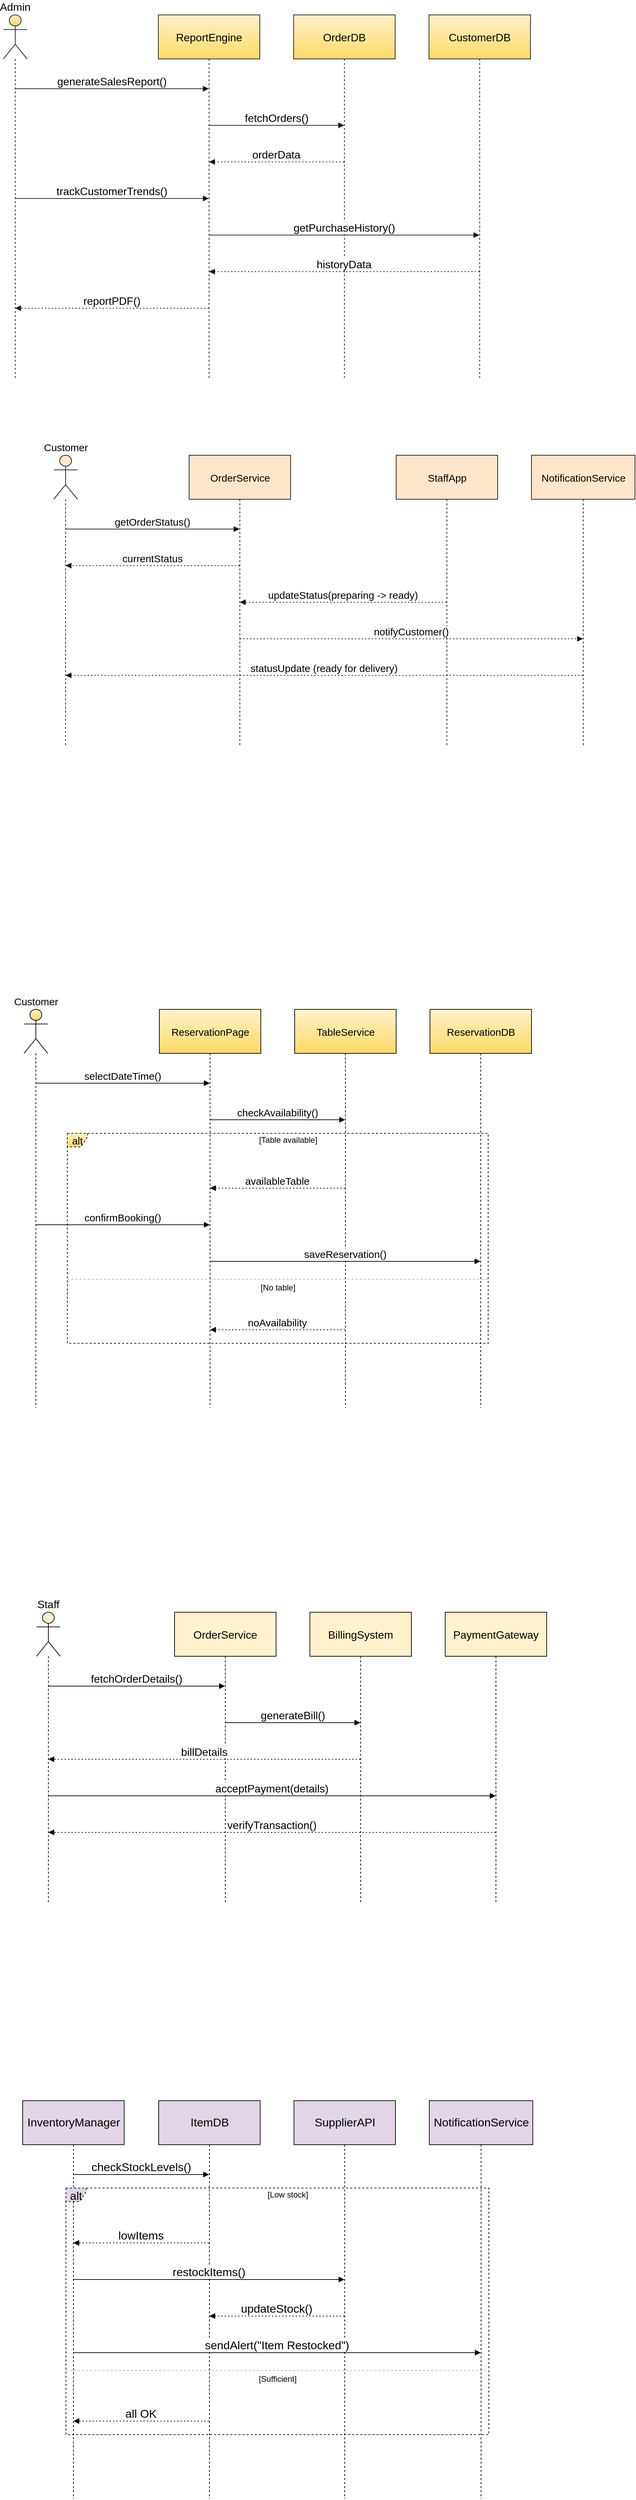 <mxfile version="26.2.14">
  <diagram name="Page-1" id="F1pVh7kdIrfAkYd5VkAY">
    <mxGraphModel dx="1554" dy="1281" grid="0" gridSize="10" guides="1" tooltips="1" connect="1" arrows="1" fold="1" page="0" pageScale="1" pageWidth="1169" pageHeight="827" math="0" shadow="0">
      <root>
        <mxCell id="0" />
        <mxCell id="1" parent="0" />
        <mxCell id="OM2I5MhCEUv6GMujd56_-37" value="Admin" style="shape=umlLifeline;perimeter=lifelinePerimeter;whiteSpace=wrap;container=1;dropTarget=0;collapsible=0;recursiveResize=0;outlineConnect=0;portConstraint=eastwest;newEdgeStyle={&quot;edgeStyle&quot;:&quot;elbowEdgeStyle&quot;,&quot;elbow&quot;:&quot;vertical&quot;,&quot;curved&quot;:0,&quot;rounded&quot;:0};participant=umlActor;verticalAlign=bottom;labelPosition=center;verticalLabelPosition=top;align=center;size=65;fillColor=#fff2cc;strokeColor=light-dark(#181816, #6d5100);fontSize=16;gradientColor=#ffd966;" vertex="1" parent="1">
          <mxGeometry x="20" y="20" width="35" height="538" as="geometry" />
        </mxCell>
        <mxCell id="OM2I5MhCEUv6GMujd56_-38" value="ReportEngine" style="shape=umlLifeline;perimeter=lifelinePerimeter;whiteSpace=wrap;container=1;dropTarget=0;collapsible=0;recursiveResize=0;outlineConnect=0;portConstraint=eastwest;newEdgeStyle={&quot;edgeStyle&quot;:&quot;elbowEdgeStyle&quot;,&quot;elbow&quot;:&quot;vertical&quot;,&quot;curved&quot;:0,&quot;rounded&quot;:0};size=65;fillColor=#fff2cc;strokeColor=light-dark(#181816, #6d5100);fontSize=16;gradientColor=#ffd966;" vertex="1" parent="1">
          <mxGeometry x="249" y="20" width="150" height="538" as="geometry" />
        </mxCell>
        <mxCell id="OM2I5MhCEUv6GMujd56_-39" value="OrderDB" style="shape=umlLifeline;perimeter=lifelinePerimeter;whiteSpace=wrap;container=1;dropTarget=0;collapsible=0;recursiveResize=0;outlineConnect=0;portConstraint=eastwest;newEdgeStyle={&quot;edgeStyle&quot;:&quot;elbowEdgeStyle&quot;,&quot;elbow&quot;:&quot;vertical&quot;,&quot;curved&quot;:0,&quot;rounded&quot;:0};size=65;fillColor=#fff2cc;strokeColor=light-dark(#181816, #6d5100);fontSize=16;gradientColor=#ffd966;" vertex="1" parent="1">
          <mxGeometry x="449" y="20" width="150" height="538" as="geometry" />
        </mxCell>
        <mxCell id="OM2I5MhCEUv6GMujd56_-40" value="CustomerDB" style="shape=umlLifeline;perimeter=lifelinePerimeter;whiteSpace=wrap;container=1;dropTarget=0;collapsible=0;recursiveResize=0;outlineConnect=0;portConstraint=eastwest;newEdgeStyle={&quot;edgeStyle&quot;:&quot;elbowEdgeStyle&quot;,&quot;elbow&quot;:&quot;vertical&quot;,&quot;curved&quot;:0,&quot;rounded&quot;:0};size=65;fillColor=#fff2cc;strokeColor=light-dark(#181816, #6d5100);fontSize=16;gradientColor=#ffd966;" vertex="1" parent="1">
          <mxGeometry x="649" y="20" width="150" height="538" as="geometry" />
        </mxCell>
        <mxCell id="OM2I5MhCEUv6GMujd56_-41" value="generateSalesReport()" style="verticalAlign=bottom;edgeStyle=elbowEdgeStyle;elbow=vertical;curved=0;rounded=0;endArrow=block;fillColor=#fff2cc;strokeColor=light-dark(#181816, #6d5100);fontSize=16;gradientColor=#ffd966;" edge="1" parent="1" source="OM2I5MhCEUv6GMujd56_-37" target="OM2I5MhCEUv6GMujd56_-38">
          <mxGeometry relative="1" as="geometry">
            <Array as="points">
              <mxPoint x="218" y="129" />
            </Array>
          </mxGeometry>
        </mxCell>
        <mxCell id="OM2I5MhCEUv6GMujd56_-42" value="fetchOrders()" style="verticalAlign=bottom;edgeStyle=elbowEdgeStyle;elbow=vertical;curved=0;rounded=0;endArrow=block;fillColor=#fff2cc;strokeColor=light-dark(#181816, #6d5100);fontSize=16;gradientColor=#ffd966;" edge="1" parent="1" source="OM2I5MhCEUv6GMujd56_-38" target="OM2I5MhCEUv6GMujd56_-39">
          <mxGeometry relative="1" as="geometry">
            <Array as="points">
              <mxPoint x="433" y="183" />
            </Array>
          </mxGeometry>
        </mxCell>
        <mxCell id="OM2I5MhCEUv6GMujd56_-43" value="orderData" style="verticalAlign=bottom;edgeStyle=elbowEdgeStyle;elbow=vertical;curved=0;rounded=0;dashed=1;dashPattern=2 3;endArrow=block;fillColor=#fff2cc;strokeColor=light-dark(#181816, #6d5100);fontSize=16;gradientColor=#ffd966;" edge="1" parent="1" source="OM2I5MhCEUv6GMujd56_-39" target="OM2I5MhCEUv6GMujd56_-38">
          <mxGeometry relative="1" as="geometry">
            <Array as="points">
              <mxPoint x="436" y="237" />
            </Array>
          </mxGeometry>
        </mxCell>
        <mxCell id="OM2I5MhCEUv6GMujd56_-44" value="trackCustomerTrends()" style="verticalAlign=bottom;edgeStyle=elbowEdgeStyle;elbow=vertical;curved=0;rounded=0;endArrow=block;fillColor=#fff2cc;strokeColor=light-dark(#181816, #6d5100);fontSize=16;gradientColor=#ffd966;" edge="1" parent="1" source="OM2I5MhCEUv6GMujd56_-37" target="OM2I5MhCEUv6GMujd56_-38">
          <mxGeometry relative="1" as="geometry">
            <Array as="points">
              <mxPoint x="218" y="291" />
            </Array>
          </mxGeometry>
        </mxCell>
        <mxCell id="OM2I5MhCEUv6GMujd56_-45" value="getPurchaseHistory()" style="verticalAlign=bottom;edgeStyle=elbowEdgeStyle;elbow=vertical;curved=0;rounded=0;endArrow=block;fillColor=#fff2cc;strokeColor=light-dark(#181816, #6d5100);fontSize=16;gradientColor=#ffd966;" edge="1" parent="1" source="OM2I5MhCEUv6GMujd56_-38" target="OM2I5MhCEUv6GMujd56_-40">
          <mxGeometry relative="1" as="geometry">
            <Array as="points">
              <mxPoint x="533" y="345" />
            </Array>
          </mxGeometry>
        </mxCell>
        <mxCell id="OM2I5MhCEUv6GMujd56_-46" value="historyData" style="verticalAlign=bottom;edgeStyle=elbowEdgeStyle;elbow=vertical;curved=0;rounded=0;dashed=1;dashPattern=2 3;endArrow=block;fillColor=#fff2cc;strokeColor=light-dark(#181816, #6d5100);fontSize=16;gradientColor=#ffd966;" edge="1" parent="1" source="OM2I5MhCEUv6GMujd56_-40" target="OM2I5MhCEUv6GMujd56_-38">
          <mxGeometry relative="1" as="geometry">
            <Array as="points">
              <mxPoint x="536" y="399" />
            </Array>
          </mxGeometry>
        </mxCell>
        <mxCell id="OM2I5MhCEUv6GMujd56_-47" value="reportPDF()" style="verticalAlign=bottom;edgeStyle=elbowEdgeStyle;elbow=vertical;curved=0;rounded=0;dashed=1;dashPattern=2 3;endArrow=block;fillColor=#fff2cc;strokeColor=light-dark(#181816, #6d5100);fontSize=16;gradientColor=#ffd966;" edge="1" parent="1" source="OM2I5MhCEUv6GMujd56_-38" target="OM2I5MhCEUv6GMujd56_-37">
          <mxGeometry relative="1" as="geometry">
            <Array as="points">
              <mxPoint x="221" y="453" />
            </Array>
          </mxGeometry>
        </mxCell>
        <mxCell id="OM2I5MhCEUv6GMujd56_-89" value="Customer" style="shape=umlLifeline;perimeter=lifelinePerimeter;whiteSpace=wrap;container=1;dropTarget=0;collapsible=0;recursiveResize=0;outlineConnect=0;portConstraint=eastwest;newEdgeStyle={&quot;edgeStyle&quot;:&quot;elbowEdgeStyle&quot;,&quot;elbow&quot;:&quot;vertical&quot;,&quot;curved&quot;:0,&quot;rounded&quot;:0};participant=umlActor;verticalAlign=bottom;labelPosition=center;verticalLabelPosition=top;align=center;size=65;fillColor=#ffe6cc;strokeColor=light-dark(#151513, #996500);fontSize=15;" vertex="1" parent="1">
          <mxGeometry x="94.5" y="670" width="35" height="430" as="geometry" />
        </mxCell>
        <mxCell id="OM2I5MhCEUv6GMujd56_-90" value="OrderService" style="shape=umlLifeline;perimeter=lifelinePerimeter;whiteSpace=wrap;container=1;dropTarget=0;collapsible=0;recursiveResize=0;outlineConnect=0;portConstraint=eastwest;newEdgeStyle={&quot;edgeStyle&quot;:&quot;elbowEdgeStyle&quot;,&quot;elbow&quot;:&quot;vertical&quot;,&quot;curved&quot;:0,&quot;rounded&quot;:0};size=65;fillColor=#ffe6cc;strokeColor=light-dark(#151513, #996500);fontSize=15;" vertex="1" parent="1">
          <mxGeometry x="294.5" y="670" width="150" height="430" as="geometry" />
        </mxCell>
        <mxCell id="OM2I5MhCEUv6GMujd56_-91" value="StaffApp" style="shape=umlLifeline;perimeter=lifelinePerimeter;whiteSpace=wrap;container=1;dropTarget=0;collapsible=0;recursiveResize=0;outlineConnect=0;portConstraint=eastwest;newEdgeStyle={&quot;edgeStyle&quot;:&quot;elbowEdgeStyle&quot;,&quot;elbow&quot;:&quot;vertical&quot;,&quot;curved&quot;:0,&quot;rounded&quot;:0};size=65;fillColor=#ffe6cc;strokeColor=light-dark(#151513, #996500);fontSize=15;" vertex="1" parent="1">
          <mxGeometry x="600.5" y="670" width="150" height="430" as="geometry" />
        </mxCell>
        <mxCell id="OM2I5MhCEUv6GMujd56_-92" value="NotificationService" style="shape=umlLifeline;perimeter=lifelinePerimeter;whiteSpace=wrap;container=1;dropTarget=0;collapsible=0;recursiveResize=0;outlineConnect=0;portConstraint=eastwest;newEdgeStyle={&quot;edgeStyle&quot;:&quot;elbowEdgeStyle&quot;,&quot;elbow&quot;:&quot;vertical&quot;,&quot;curved&quot;:0,&quot;rounded&quot;:0};size=65;fillColor=#ffe6cc;strokeColor=light-dark(#151513, #996500);fontSize=15;" vertex="1" parent="1">
          <mxGeometry x="800.5" y="670" width="153" height="430" as="geometry" />
        </mxCell>
        <mxCell id="OM2I5MhCEUv6GMujd56_-93" value="getOrderStatus()" style="verticalAlign=bottom;edgeStyle=elbowEdgeStyle;elbow=vertical;curved=0;rounded=0;endArrow=block;fillColor=#ffe6cc;strokeColor=light-dark(#151513, #996500);fontSize=15;" edge="1" parent="1" source="OM2I5MhCEUv6GMujd56_-89" target="OM2I5MhCEUv6GMujd56_-90">
          <mxGeometry relative="1" as="geometry">
            <Array as="points">
              <mxPoint x="278.5" y="779" />
            </Array>
          </mxGeometry>
        </mxCell>
        <mxCell id="OM2I5MhCEUv6GMujd56_-94" value="currentStatus" style="verticalAlign=bottom;edgeStyle=elbowEdgeStyle;elbow=vertical;curved=0;rounded=0;dashed=1;dashPattern=2 3;endArrow=block;fillColor=#ffe6cc;strokeColor=light-dark(#151513, #996500);fontSize=15;" edge="1" parent="1" source="OM2I5MhCEUv6GMujd56_-90" target="OM2I5MhCEUv6GMujd56_-89">
          <mxGeometry relative="1" as="geometry">
            <Array as="points">
              <mxPoint x="281.5" y="833" />
            </Array>
          </mxGeometry>
        </mxCell>
        <mxCell id="OM2I5MhCEUv6GMujd56_-95" value="updateStatus(preparing -&gt; ready)" style="verticalAlign=bottom;edgeStyle=elbowEdgeStyle;elbow=vertical;curved=0;rounded=0;dashed=1;dashPattern=2 3;endArrow=block;fillColor=#ffe6cc;strokeColor=light-dark(#151513, #996500);fontSize=15;" edge="1" parent="1" source="OM2I5MhCEUv6GMujd56_-91" target="OM2I5MhCEUv6GMujd56_-90">
          <mxGeometry relative="1" as="geometry">
            <Array as="points">
              <mxPoint x="534.5" y="887" />
            </Array>
          </mxGeometry>
        </mxCell>
        <mxCell id="OM2I5MhCEUv6GMujd56_-96" value="notifyCustomer()" style="verticalAlign=bottom;edgeStyle=elbowEdgeStyle;elbow=vertical;curved=0;rounded=0;dashed=1;dashPattern=2 3;endArrow=block;fillColor=#ffe6cc;strokeColor=light-dark(#151513, #996500);fontSize=15;" edge="1" parent="1" source="OM2I5MhCEUv6GMujd56_-90" target="OM2I5MhCEUv6GMujd56_-92">
          <mxGeometry relative="1" as="geometry">
            <Array as="points">
              <mxPoint x="631.5" y="941" />
            </Array>
          </mxGeometry>
        </mxCell>
        <mxCell id="OM2I5MhCEUv6GMujd56_-97" value="statusUpdate (ready for delivery)" style="verticalAlign=bottom;edgeStyle=elbowEdgeStyle;elbow=vertical;curved=0;rounded=0;dashed=1;dashPattern=2 3;endArrow=block;fillColor=#ffe6cc;strokeColor=light-dark(#151513, #996500);fontSize=15;" edge="1" parent="1" source="OM2I5MhCEUv6GMujd56_-92" target="OM2I5MhCEUv6GMujd56_-89">
          <mxGeometry x="0.0" relative="1" as="geometry">
            <Array as="points">
              <mxPoint x="534.5" y="995" />
            </Array>
            <mxPoint as="offset" />
          </mxGeometry>
        </mxCell>
        <mxCell id="OM2I5MhCEUv6GMujd56_-98" value="Customer" style="shape=umlLifeline;perimeter=lifelinePerimeter;whiteSpace=wrap;container=1;dropTarget=0;collapsible=0;recursiveResize=0;outlineConnect=0;portConstraint=eastwest;newEdgeStyle={&quot;edgeStyle&quot;:&quot;elbowEdgeStyle&quot;,&quot;elbow&quot;:&quot;vertical&quot;,&quot;curved&quot;:0,&quot;rounded&quot;:0};participant=umlActor;verticalAlign=bottom;labelPosition=center;verticalLabelPosition=top;align=center;size=65;fontSize=15;fillColor=#fff2cc;strokeColor=#000000;gradientColor=#ffd966;" vertex="1" parent="1">
          <mxGeometry x="50.5" y="1488" width="35" height="588" as="geometry" />
        </mxCell>
        <mxCell id="OM2I5MhCEUv6GMujd56_-99" value="ReservationPage" style="shape=umlLifeline;perimeter=lifelinePerimeter;whiteSpace=wrap;container=1;dropTarget=0;collapsible=0;recursiveResize=0;outlineConnect=0;portConstraint=eastwest;newEdgeStyle={&quot;edgeStyle&quot;:&quot;elbowEdgeStyle&quot;,&quot;elbow&quot;:&quot;vertical&quot;,&quot;curved&quot;:0,&quot;rounded&quot;:0};size=65;fontSize=15;fillColor=#fff2cc;strokeColor=#000000;gradientColor=#ffd966;" vertex="1" parent="1">
          <mxGeometry x="250.5" y="1488" width="150" height="588" as="geometry" />
        </mxCell>
        <mxCell id="OM2I5MhCEUv6GMujd56_-100" value="TableService" style="shape=umlLifeline;perimeter=lifelinePerimeter;whiteSpace=wrap;container=1;dropTarget=0;collapsible=0;recursiveResize=0;outlineConnect=0;portConstraint=eastwest;newEdgeStyle={&quot;edgeStyle&quot;:&quot;elbowEdgeStyle&quot;,&quot;elbow&quot;:&quot;vertical&quot;,&quot;curved&quot;:0,&quot;rounded&quot;:0};size=65;fontSize=15;fillColor=#fff2cc;strokeColor=#000000;gradientColor=#ffd966;" vertex="1" parent="1">
          <mxGeometry x="450.5" y="1488" width="150" height="588" as="geometry" />
        </mxCell>
        <mxCell id="OM2I5MhCEUv6GMujd56_-101" value="ReservationDB" style="shape=umlLifeline;perimeter=lifelinePerimeter;whiteSpace=wrap;container=1;dropTarget=0;collapsible=0;recursiveResize=0;outlineConnect=0;portConstraint=eastwest;newEdgeStyle={&quot;edgeStyle&quot;:&quot;elbowEdgeStyle&quot;,&quot;elbow&quot;:&quot;vertical&quot;,&quot;curved&quot;:0,&quot;rounded&quot;:0};size=65;fontSize=15;fillColor=#fff2cc;strokeColor=#000000;gradientColor=#ffd966;" vertex="1" parent="1">
          <mxGeometry x="650.5" y="1488" width="150" height="588" as="geometry" />
        </mxCell>
        <mxCell id="OM2I5MhCEUv6GMujd56_-102" value="alt" style="shape=umlFrame;dashed=1;pointerEvents=0;dropTarget=0;strokeColor=#000000;height=20;width=30;fontSize=15;fillColor=#fff2cc;gradientColor=#ffd966;" vertex="1" parent="1">
          <mxGeometry x="114.5" y="1671" width="622" height="310" as="geometry" />
        </mxCell>
        <mxCell id="OM2I5MhCEUv6GMujd56_-103" value="[Table available]" style="text;strokeColor=none;fillColor=none;align=center;verticalAlign=middle;whiteSpace=wrap;" vertex="1" parent="OM2I5MhCEUv6GMujd56_-102">
          <mxGeometry x="30" width="592" height="20" as="geometry" />
        </mxCell>
        <mxCell id="OM2I5MhCEUv6GMujd56_-104" value="[No table]" style="shape=line;dashed=1;whiteSpace=wrap;verticalAlign=top;labelPosition=center;verticalLabelPosition=middle;align=center;strokeColor=#B3B3B3;" vertex="1" parent="OM2I5MhCEUv6GMujd56_-102">
          <mxGeometry y="214" width="622" height="3" as="geometry" />
        </mxCell>
        <mxCell id="OM2I5MhCEUv6GMujd56_-105" value="selectDateTime()" style="verticalAlign=bottom;edgeStyle=elbowEdgeStyle;elbow=vertical;curved=0;rounded=0;endArrow=block;fontSize=15;fillColor=#fff2cc;strokeColor=#000000;gradientColor=#ffd966;" edge="1" parent="1" source="OM2I5MhCEUv6GMujd56_-98" target="OM2I5MhCEUv6GMujd56_-99">
          <mxGeometry relative="1" as="geometry">
            <Array as="points">
              <mxPoint x="234.5" y="1597" />
            </Array>
          </mxGeometry>
        </mxCell>
        <mxCell id="OM2I5MhCEUv6GMujd56_-106" value="checkAvailability()" style="verticalAlign=bottom;edgeStyle=elbowEdgeStyle;elbow=vertical;curved=0;rounded=0;endArrow=block;fontSize=15;fillColor=#fff2cc;strokeColor=#000000;gradientColor=#ffd966;" edge="1" parent="1" source="OM2I5MhCEUv6GMujd56_-99" target="OM2I5MhCEUv6GMujd56_-100">
          <mxGeometry relative="1" as="geometry">
            <Array as="points">
              <mxPoint x="434.5" y="1651" />
            </Array>
          </mxGeometry>
        </mxCell>
        <mxCell id="OM2I5MhCEUv6GMujd56_-107" value="availableTable" style="verticalAlign=bottom;edgeStyle=elbowEdgeStyle;elbow=vertical;curved=0;rounded=0;dashed=1;dashPattern=2 3;endArrow=block;fontSize=15;fillColor=#fff2cc;strokeColor=#000000;gradientColor=#ffd966;" edge="1" parent="1" source="OM2I5MhCEUv6GMujd56_-100" target="OM2I5MhCEUv6GMujd56_-99">
          <mxGeometry relative="1" as="geometry">
            <Array as="points">
              <mxPoint x="437.5" y="1752" />
            </Array>
          </mxGeometry>
        </mxCell>
        <mxCell id="OM2I5MhCEUv6GMujd56_-108" value="confirmBooking()" style="verticalAlign=bottom;edgeStyle=elbowEdgeStyle;elbow=vertical;curved=0;rounded=0;endArrow=block;fontSize=15;fillColor=#fff2cc;strokeColor=#000000;gradientColor=#ffd966;" edge="1" parent="1" source="OM2I5MhCEUv6GMujd56_-98" target="OM2I5MhCEUv6GMujd56_-99">
          <mxGeometry relative="1" as="geometry">
            <Array as="points">
              <mxPoint x="234.5" y="1806" />
            </Array>
          </mxGeometry>
        </mxCell>
        <mxCell id="OM2I5MhCEUv6GMujd56_-109" value="saveReservation()" style="verticalAlign=bottom;edgeStyle=elbowEdgeStyle;elbow=vertical;curved=0;rounded=0;endArrow=block;fontSize=15;fillColor=#fff2cc;strokeColor=#000000;gradientColor=#ffd966;" edge="1" parent="1" source="OM2I5MhCEUv6GMujd56_-99" target="OM2I5MhCEUv6GMujd56_-101">
          <mxGeometry relative="1" as="geometry">
            <Array as="points">
              <mxPoint x="534.5" y="1860" />
            </Array>
          </mxGeometry>
        </mxCell>
        <mxCell id="OM2I5MhCEUv6GMujd56_-110" value="noAvailability" style="verticalAlign=bottom;edgeStyle=elbowEdgeStyle;elbow=vertical;curved=0;rounded=0;dashed=1;dashPattern=2 3;endArrow=block;fontSize=15;fillColor=#fff2cc;strokeColor=#000000;gradientColor=#ffd966;" edge="1" parent="1" source="OM2I5MhCEUv6GMujd56_-100" target="OM2I5MhCEUv6GMujd56_-99">
          <mxGeometry relative="1" as="geometry">
            <Array as="points">
              <mxPoint x="437.5" y="1961" />
            </Array>
          </mxGeometry>
        </mxCell>
        <mxCell id="OM2I5MhCEUv6GMujd56_-111" value="Staff" style="shape=umlLifeline;perimeter=lifelinePerimeter;whiteSpace=wrap;container=1;dropTarget=0;collapsible=0;recursiveResize=0;outlineConnect=0;portConstraint=eastwest;newEdgeStyle={&quot;edgeStyle&quot;:&quot;elbowEdgeStyle&quot;,&quot;elbow&quot;:&quot;vertical&quot;,&quot;curved&quot;:0,&quot;rounded&quot;:0};participant=umlActor;verticalAlign=bottom;labelPosition=center;verticalLabelPosition=top;align=center;size=65;fillColor=#fff2cc;strokeColor=#000000;fontSize=16;" vertex="1" parent="1">
          <mxGeometry x="69" y="2378" width="35" height="430" as="geometry" />
        </mxCell>
        <mxCell id="OM2I5MhCEUv6GMujd56_-112" value="OrderService" style="shape=umlLifeline;perimeter=lifelinePerimeter;whiteSpace=wrap;container=1;dropTarget=0;collapsible=0;recursiveResize=0;outlineConnect=0;portConstraint=eastwest;newEdgeStyle={&quot;edgeStyle&quot;:&quot;elbowEdgeStyle&quot;,&quot;elbow&quot;:&quot;vertical&quot;,&quot;curved&quot;:0,&quot;rounded&quot;:0};size=65;fillColor=#fff2cc;strokeColor=#000000;fontSize=16;" vertex="1" parent="1">
          <mxGeometry x="273" y="2378" width="150" height="430" as="geometry" />
        </mxCell>
        <mxCell id="OM2I5MhCEUv6GMujd56_-113" value="BillingSystem" style="shape=umlLifeline;perimeter=lifelinePerimeter;whiteSpace=wrap;container=1;dropTarget=0;collapsible=0;recursiveResize=0;outlineConnect=0;portConstraint=eastwest;newEdgeStyle={&quot;edgeStyle&quot;:&quot;elbowEdgeStyle&quot;,&quot;elbow&quot;:&quot;vertical&quot;,&quot;curved&quot;:0,&quot;rounded&quot;:0};size=65;fillColor=#fff2cc;strokeColor=#000000;fontSize=16;" vertex="1" parent="1">
          <mxGeometry x="473" y="2378" width="150" height="430" as="geometry" />
        </mxCell>
        <mxCell id="OM2I5MhCEUv6GMujd56_-114" value="PaymentGateway" style="shape=umlLifeline;perimeter=lifelinePerimeter;whiteSpace=wrap;container=1;dropTarget=0;collapsible=0;recursiveResize=0;outlineConnect=0;portConstraint=eastwest;newEdgeStyle={&quot;edgeStyle&quot;:&quot;elbowEdgeStyle&quot;,&quot;elbow&quot;:&quot;vertical&quot;,&quot;curved&quot;:0,&quot;rounded&quot;:0};size=65;fillColor=#fff2cc;strokeColor=#000000;fontSize=16;" vertex="1" parent="1">
          <mxGeometry x="673" y="2378" width="150" height="430" as="geometry" />
        </mxCell>
        <mxCell id="OM2I5MhCEUv6GMujd56_-115" value="fetchOrderDetails()" style="verticalAlign=bottom;edgeStyle=elbowEdgeStyle;elbow=vertical;curved=0;rounded=0;endArrow=block;fillColor=#fff2cc;strokeColor=#000000;fontSize=16;" edge="1" parent="1" source="OM2I5MhCEUv6GMujd56_-111" target="OM2I5MhCEUv6GMujd56_-112">
          <mxGeometry relative="1" as="geometry">
            <Array as="points">
              <mxPoint x="255" y="2487" />
            </Array>
          </mxGeometry>
        </mxCell>
        <mxCell id="OM2I5MhCEUv6GMujd56_-116" value="generateBill()" style="verticalAlign=bottom;edgeStyle=elbowEdgeStyle;elbow=vertical;curved=0;rounded=0;endArrow=block;fillColor=#fff2cc;strokeColor=#000000;fontSize=16;" edge="1" parent="1" source="OM2I5MhCEUv6GMujd56_-112" target="OM2I5MhCEUv6GMujd56_-113">
          <mxGeometry relative="1" as="geometry">
            <Array as="points">
              <mxPoint x="457" y="2541" />
            </Array>
          </mxGeometry>
        </mxCell>
        <mxCell id="OM2I5MhCEUv6GMujd56_-117" value="billDetails" style="verticalAlign=bottom;edgeStyle=elbowEdgeStyle;elbow=vertical;curved=0;rounded=0;dashed=1;dashPattern=2 3;endArrow=block;fillColor=#fff2cc;strokeColor=#000000;fontSize=16;" edge="1" parent="1" source="OM2I5MhCEUv6GMujd56_-113" target="OM2I5MhCEUv6GMujd56_-111">
          <mxGeometry relative="1" as="geometry">
            <Array as="points">
              <mxPoint x="358" y="2595" />
            </Array>
          </mxGeometry>
        </mxCell>
        <mxCell id="OM2I5MhCEUv6GMujd56_-118" value="acceptPayment(details)" style="verticalAlign=bottom;edgeStyle=elbowEdgeStyle;elbow=vertical;curved=0;rounded=0;endArrow=block;fillColor=#fff2cc;strokeColor=#000000;fontSize=16;" edge="1" parent="1" source="OM2I5MhCEUv6GMujd56_-111" target="OM2I5MhCEUv6GMujd56_-114">
          <mxGeometry relative="1" as="geometry">
            <Array as="points">
              <mxPoint x="455" y="2649" />
            </Array>
          </mxGeometry>
        </mxCell>
        <mxCell id="OM2I5MhCEUv6GMujd56_-119" value="verifyTransaction()" style="verticalAlign=bottom;edgeStyle=elbowEdgeStyle;elbow=vertical;curved=0;rounded=0;dashed=1;dashPattern=2 3;endArrow=block;fillColor=#fff2cc;strokeColor=#000000;fontSize=16;" edge="1" parent="1" source="OM2I5MhCEUv6GMujd56_-114" target="OM2I5MhCEUv6GMujd56_-111">
          <mxGeometry relative="1" as="geometry">
            <Array as="points">
              <mxPoint x="458" y="2703" />
            </Array>
          </mxGeometry>
        </mxCell>
        <mxCell id="OM2I5MhCEUv6GMujd56_-120" value="InventoryManager" style="shape=umlLifeline;perimeter=lifelinePerimeter;whiteSpace=wrap;container=1;dropTarget=0;collapsible=0;recursiveResize=0;outlineConnect=0;portConstraint=eastwest;newEdgeStyle={&quot;edgeStyle&quot;:&quot;elbowEdgeStyle&quot;,&quot;elbow&quot;:&quot;vertical&quot;,&quot;curved&quot;:0,&quot;rounded&quot;:0};size=65;fillColor=#e1d5e7;strokeColor=#000000;fontSize=17;" vertex="1" parent="1">
          <mxGeometry x="48.5" y="3099" width="150" height="588" as="geometry" />
        </mxCell>
        <mxCell id="OM2I5MhCEUv6GMujd56_-121" value="ItemDB" style="shape=umlLifeline;perimeter=lifelinePerimeter;whiteSpace=wrap;container=1;dropTarget=0;collapsible=0;recursiveResize=0;outlineConnect=0;portConstraint=eastwest;newEdgeStyle={&quot;edgeStyle&quot;:&quot;elbowEdgeStyle&quot;,&quot;elbow&quot;:&quot;vertical&quot;,&quot;curved&quot;:0,&quot;rounded&quot;:0};size=65;fillColor=#e1d5e7;strokeColor=#000000;fontSize=17;" vertex="1" parent="1">
          <mxGeometry x="249.5" y="3099" width="150" height="588" as="geometry" />
        </mxCell>
        <mxCell id="OM2I5MhCEUv6GMujd56_-122" value="SupplierAPI" style="shape=umlLifeline;perimeter=lifelinePerimeter;whiteSpace=wrap;container=1;dropTarget=0;collapsible=0;recursiveResize=0;outlineConnect=0;portConstraint=eastwest;newEdgeStyle={&quot;edgeStyle&quot;:&quot;elbowEdgeStyle&quot;,&quot;elbow&quot;:&quot;vertical&quot;,&quot;curved&quot;:0,&quot;rounded&quot;:0};size=65;fillColor=#e1d5e7;strokeColor=#000000;fontSize=17;" vertex="1" parent="1">
          <mxGeometry x="449.5" y="3099" width="150" height="588" as="geometry" />
        </mxCell>
        <mxCell id="OM2I5MhCEUv6GMujd56_-123" value="NotificationService" style="shape=umlLifeline;perimeter=lifelinePerimeter;whiteSpace=wrap;container=1;dropTarget=0;collapsible=0;recursiveResize=0;outlineConnect=0;portConstraint=eastwest;newEdgeStyle={&quot;edgeStyle&quot;:&quot;elbowEdgeStyle&quot;,&quot;elbow&quot;:&quot;vertical&quot;,&quot;curved&quot;:0,&quot;rounded&quot;:0};size=65;fillColor=#e1d5e7;strokeColor=#000000;fontSize=17;" vertex="1" parent="1">
          <mxGeometry x="649.5" y="3099" width="153" height="588" as="geometry" />
        </mxCell>
        <mxCell id="OM2I5MhCEUv6GMujd56_-124" value="alt" style="shape=umlFrame;dashed=1;pointerEvents=0;dropTarget=0;strokeColor=#000000;height=20;width=30;fillColor=#e1d5e7;fontSize=17;" vertex="1" parent="1">
          <mxGeometry x="112.5" y="3228" width="625" height="364" as="geometry" />
        </mxCell>
        <mxCell id="OM2I5MhCEUv6GMujd56_-125" value="[Low stock]" style="text;strokeColor=none;fillColor=none;align=center;verticalAlign=middle;whiteSpace=wrap;" vertex="1" parent="OM2I5MhCEUv6GMujd56_-124">
          <mxGeometry x="30" width="595" height="20" as="geometry" />
        </mxCell>
        <mxCell id="OM2I5MhCEUv6GMujd56_-126" value="[Sufficient]" style="shape=line;dashed=1;whiteSpace=wrap;verticalAlign=top;labelPosition=center;verticalLabelPosition=middle;align=center;strokeColor=#B3B3B3;" vertex="1" parent="OM2I5MhCEUv6GMujd56_-124">
          <mxGeometry y="268" width="625" height="3" as="geometry" />
        </mxCell>
        <mxCell id="OM2I5MhCEUv6GMujd56_-127" value="checkStockLevels()" style="verticalAlign=bottom;edgeStyle=elbowEdgeStyle;elbow=vertical;curved=0;rounded=0;endArrow=block;fillColor=#e1d5e7;strokeColor=#000000;fontSize=17;" edge="1" parent="1" source="OM2I5MhCEUv6GMujd56_-120" target="OM2I5MhCEUv6GMujd56_-121">
          <mxGeometry relative="1" as="geometry">
            <Array as="points">
              <mxPoint x="232.5" y="3208" />
            </Array>
          </mxGeometry>
        </mxCell>
        <mxCell id="OM2I5MhCEUv6GMujd56_-128" value="lowItems" style="verticalAlign=bottom;edgeStyle=elbowEdgeStyle;elbow=vertical;curved=0;rounded=0;dashed=1;dashPattern=2 3;endArrow=block;fillColor=#e1d5e7;strokeColor=#000000;fontSize=17;" edge="1" parent="1" source="OM2I5MhCEUv6GMujd56_-121" target="OM2I5MhCEUv6GMujd56_-120">
          <mxGeometry relative="1" as="geometry">
            <Array as="points">
              <mxPoint x="235.5" y="3309" />
            </Array>
          </mxGeometry>
        </mxCell>
        <mxCell id="OM2I5MhCEUv6GMujd56_-129" value="restockItems()" style="verticalAlign=bottom;edgeStyle=elbowEdgeStyle;elbow=vertical;curved=0;rounded=0;endArrow=block;fillColor=#e1d5e7;strokeColor=#000000;fontSize=17;" edge="1" parent="1" source="OM2I5MhCEUv6GMujd56_-120" target="OM2I5MhCEUv6GMujd56_-122">
          <mxGeometry relative="1" as="geometry">
            <Array as="points">
              <mxPoint x="332.5" y="3363" />
            </Array>
          </mxGeometry>
        </mxCell>
        <mxCell id="OM2I5MhCEUv6GMujd56_-130" value="updateStock()" style="verticalAlign=bottom;edgeStyle=elbowEdgeStyle;elbow=vertical;curved=0;rounded=0;dashed=1;dashPattern=2 3;endArrow=block;fillColor=#e1d5e7;strokeColor=#000000;fontSize=17;" edge="1" parent="1" source="OM2I5MhCEUv6GMujd56_-122" target="OM2I5MhCEUv6GMujd56_-121">
          <mxGeometry relative="1" as="geometry">
            <Array as="points">
              <mxPoint x="436.5" y="3417" />
            </Array>
          </mxGeometry>
        </mxCell>
        <mxCell id="OM2I5MhCEUv6GMujd56_-131" value="sendAlert(&quot;Item Restocked&quot;)" style="verticalAlign=bottom;edgeStyle=elbowEdgeStyle;elbow=vertical;curved=0;rounded=0;endArrow=block;fillColor=#e1d5e7;strokeColor=#000000;fontSize=17;" edge="1" parent="1" source="OM2I5MhCEUv6GMujd56_-120" target="OM2I5MhCEUv6GMujd56_-123">
          <mxGeometry relative="1" as="geometry">
            <Array as="points">
              <mxPoint x="433.5" y="3471" />
            </Array>
          </mxGeometry>
        </mxCell>
        <mxCell id="OM2I5MhCEUv6GMujd56_-132" value="all OK" style="verticalAlign=bottom;edgeStyle=elbowEdgeStyle;elbow=vertical;curved=0;rounded=0;dashed=1;dashPattern=2 3;endArrow=block;fillColor=#e1d5e7;strokeColor=#000000;fontSize=17;" edge="1" parent="1" source="OM2I5MhCEUv6GMujd56_-121" target="OM2I5MhCEUv6GMujd56_-120">
          <mxGeometry relative="1" as="geometry">
            <Array as="points">
              <mxPoint x="235.5" y="3572" />
            </Array>
          </mxGeometry>
        </mxCell>
      </root>
    </mxGraphModel>
  </diagram>
</mxfile>
